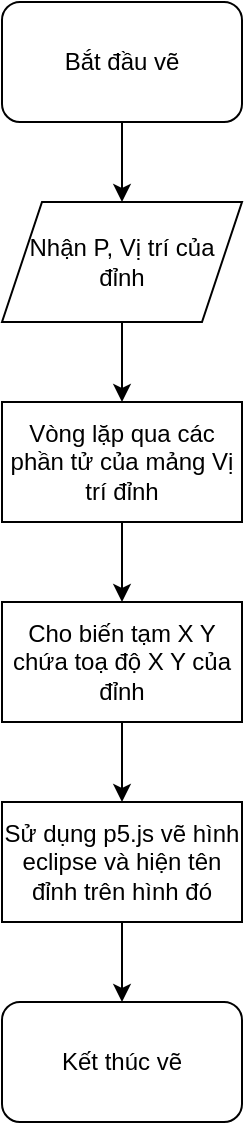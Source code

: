 <mxfile version="24.7.17">
  <diagram name="Trang-1" id="K8AVT1nDMmchgd0yexbL">
    <mxGraphModel dx="1434" dy="844" grid="1" gridSize="10" guides="1" tooltips="1" connect="1" arrows="1" fold="1" page="1" pageScale="1" pageWidth="850" pageHeight="1100" math="0" shadow="0">
      <root>
        <mxCell id="0" />
        <mxCell id="1" parent="0" />
        <mxCell id="3XnTuwokEoqyiFMT7FFD-6" style="edgeStyle=orthogonalEdgeStyle;rounded=0;orthogonalLoop=1;jettySize=auto;html=1;exitX=0.5;exitY=1;exitDx=0;exitDy=0;entryX=0.5;entryY=0;entryDx=0;entryDy=0;" edge="1" parent="1" source="3XnTuwokEoqyiFMT7FFD-1" target="3XnTuwokEoqyiFMT7FFD-2">
          <mxGeometry relative="1" as="geometry" />
        </mxCell>
        <mxCell id="3XnTuwokEoqyiFMT7FFD-1" value="Bắt đầu vẽ" style="rounded=1;whiteSpace=wrap;html=1;" vertex="1" parent="1">
          <mxGeometry x="365" y="20" width="120" height="60" as="geometry" />
        </mxCell>
        <mxCell id="3XnTuwokEoqyiFMT7FFD-7" style="edgeStyle=orthogonalEdgeStyle;rounded=0;orthogonalLoop=1;jettySize=auto;html=1;exitX=0.5;exitY=1;exitDx=0;exitDy=0;entryX=0.5;entryY=0;entryDx=0;entryDy=0;" edge="1" parent="1" source="3XnTuwokEoqyiFMT7FFD-2" target="3XnTuwokEoqyiFMT7FFD-3">
          <mxGeometry relative="1" as="geometry" />
        </mxCell>
        <mxCell id="3XnTuwokEoqyiFMT7FFD-2" value="Nhận P, Vị trí của đỉnh" style="shape=parallelogram;perimeter=parallelogramPerimeter;whiteSpace=wrap;html=1;fixedSize=1;" vertex="1" parent="1">
          <mxGeometry x="365" y="120" width="120" height="60" as="geometry" />
        </mxCell>
        <mxCell id="3XnTuwokEoqyiFMT7FFD-8" style="edgeStyle=orthogonalEdgeStyle;rounded=0;orthogonalLoop=1;jettySize=auto;html=1;exitX=0.5;exitY=1;exitDx=0;exitDy=0;entryX=0.5;entryY=0;entryDx=0;entryDy=0;" edge="1" parent="1" source="3XnTuwokEoqyiFMT7FFD-3" target="3XnTuwokEoqyiFMT7FFD-4">
          <mxGeometry relative="1" as="geometry" />
        </mxCell>
        <mxCell id="3XnTuwokEoqyiFMT7FFD-3" value="Vòng lặp qua các phần tử của mảng Vị trí đỉnh" style="rounded=0;whiteSpace=wrap;html=1;" vertex="1" parent="1">
          <mxGeometry x="365" y="220" width="120" height="60" as="geometry" />
        </mxCell>
        <mxCell id="3XnTuwokEoqyiFMT7FFD-9" style="edgeStyle=orthogonalEdgeStyle;rounded=0;orthogonalLoop=1;jettySize=auto;html=1;exitX=0.5;exitY=1;exitDx=0;exitDy=0;entryX=0.5;entryY=0;entryDx=0;entryDy=0;" edge="1" parent="1" source="3XnTuwokEoqyiFMT7FFD-4" target="3XnTuwokEoqyiFMT7FFD-5">
          <mxGeometry relative="1" as="geometry" />
        </mxCell>
        <mxCell id="3XnTuwokEoqyiFMT7FFD-4" value="Cho biến tạm X Y chứa toạ độ X Y của đỉnh" style="rounded=0;whiteSpace=wrap;html=1;" vertex="1" parent="1">
          <mxGeometry x="365" y="320" width="120" height="60" as="geometry" />
        </mxCell>
        <mxCell id="3XnTuwokEoqyiFMT7FFD-11" style="edgeStyle=orthogonalEdgeStyle;rounded=0;orthogonalLoop=1;jettySize=auto;html=1;exitX=0.5;exitY=1;exitDx=0;exitDy=0;entryX=0.5;entryY=0;entryDx=0;entryDy=0;" edge="1" parent="1" source="3XnTuwokEoqyiFMT7FFD-5" target="3XnTuwokEoqyiFMT7FFD-10">
          <mxGeometry relative="1" as="geometry" />
        </mxCell>
        <mxCell id="3XnTuwokEoqyiFMT7FFD-5" value="Sử dụng p5.js vẽ hình eclipse và hiện tên đỉnh trên hình đó" style="rounded=0;whiteSpace=wrap;html=1;" vertex="1" parent="1">
          <mxGeometry x="365" y="420" width="120" height="60" as="geometry" />
        </mxCell>
        <mxCell id="3XnTuwokEoqyiFMT7FFD-10" value="Kết thúc vẽ" style="rounded=1;whiteSpace=wrap;html=1;" vertex="1" parent="1">
          <mxGeometry x="365" y="520" width="120" height="60" as="geometry" />
        </mxCell>
      </root>
    </mxGraphModel>
  </diagram>
</mxfile>
